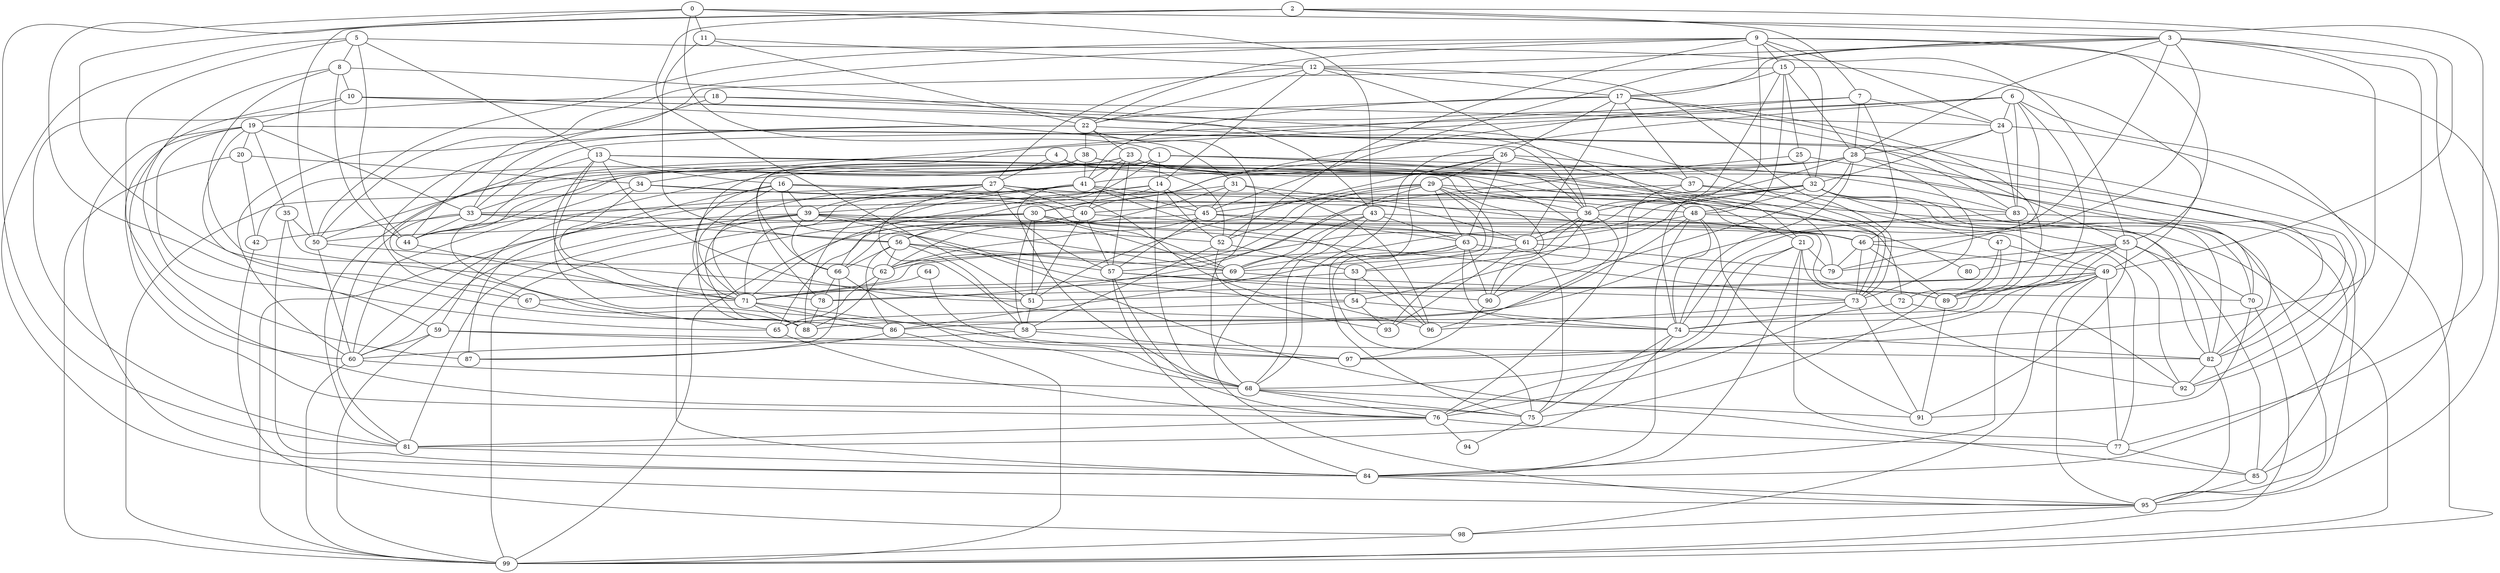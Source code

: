 graph g {
0;
1;
2;
3;
4;
5;
6;
7;
8;
9;
10;
11;
12;
13;
14;
15;
16;
17;
18;
19;
20;
21;
22;
23;
24;
25;
26;
27;
28;
29;
30;
31;
32;
33;
34;
35;
36;
37;
38;
39;
40;
41;
42;
43;
44;
45;
46;
47;
48;
49;
50;
51;
52;
53;
54;
55;
56;
57;
58;
59;
60;
61;
62;
63;
64;
65;
66;
67;
68;
69;
70;
71;
72;
73;
74;
75;
76;
77;
78;
79;
80;
81;
82;
83;
84;
85;
86;
87;
88;
89;
90;
91;
92;
93;
94;
95;
96;
97;
98;
99;
0 -- 43;
0 -- 77;
0 -- 11;
0 -- 81;
0 -- 67;
0 -- 1;
1 -- 14;
1 -- 81;
1 -- 36;
1 -- 56;
1 -- 21;
1 -- 78;
1 -- 70;
2 -- 51;
2 -- 49;
2 -- 65;
2 -- 7;
2 -- 50;
2 -- 3;
3 -- 74;
3 -- 17;
3 -- 12;
3 -- 84;
3 -- 46;
3 -- 28;
3 -- 85;
3 -- 97;
3 -- 45;
4 -- 21;
4 -- 52;
4 -- 27;
4 -- 44;
5 -- 44;
5 -- 13;
5 -- 75;
5 -- 95;
5 -- 55;
5 -- 8;
6 -- 24;
6 -- 83;
6 -- 33;
6 -- 68;
6 -- 89;
6 -- 79;
6 -- 66;
6 -- 92;
7 -- 34;
7 -- 28;
7 -- 24;
7 -- 40;
7 -- 46;
8 -- 44;
8 -- 43;
8 -- 10;
8 -- 62;
8 -- 87;
9 -- 95;
9 -- 32;
9 -- 15;
9 -- 50;
9 -- 74;
9 -- 24;
9 -- 44;
9 -- 52;
9 -- 22;
9 -- 55;
10 -- 19;
10 -- 60;
10 -- 83;
10 -- 31;
10 -- 48;
11 -- 22;
11 -- 56;
11 -- 12;
12 -- 14;
12 -- 27;
12 -- 36;
12 -- 17;
12 -- 73;
12 -- 22;
13 -- 51;
13 -- 71;
13 -- 86;
13 -- 58;
13 -- 90;
13 -- 48;
13 -- 16;
14 -- 68;
14 -- 45;
14 -- 71;
14 -- 30;
14 -- 52;
14 -- 39;
15 -- 36;
15 -- 33;
15 -- 49;
15 -- 48;
15 -- 25;
15 -- 28;
15 -- 17;
16 -- 87;
16 -- 69;
16 -- 71;
16 -- 88;
16 -- 39;
16 -- 54;
16 -- 80;
17 -- 55;
17 -- 41;
17 -- 22;
17 -- 89;
17 -- 37;
17 -- 26;
17 -- 61;
18 -- 73;
18 -- 81;
18 -- 24;
18 -- 50;
19 -- 33;
19 -- 35;
19 -- 59;
19 -- 86;
19 -- 82;
19 -- 84;
19 -- 76;
19 -- 92;
19 -- 20;
20 -- 42;
20 -- 34;
20 -- 99;
21 -- 84;
21 -- 76;
21 -- 92;
21 -- 68;
21 -- 79;
21 -- 77;
22 -- 67;
22 -- 23;
22 -- 36;
22 -- 38;
22 -- 60;
22 -- 68;
23 -- 42;
23 -- 79;
23 -- 33;
23 -- 41;
23 -- 57;
23 -- 71;
23 -- 82;
23 -- 40;
23 -- 90;
24 -- 32;
24 -- 83;
24 -- 99;
24 -- 28;
25 -- 57;
25 -- 95;
25 -- 32;
26 -- 29;
26 -- 37;
26 -- 75;
26 -- 73;
26 -- 63;
26 -- 51;
26 -- 30;
27 -- 61;
27 -- 99;
27 -- 39;
27 -- 40;
27 -- 96;
27 -- 57;
27 -- 71;
27 -- 58;
28 -- 41;
28 -- 74;
28 -- 36;
28 -- 44;
28 -- 90;
28 -- 82;
28 -- 73;
28 -- 59;
29 -- 53;
29 -- 78;
29 -- 36;
29 -- 63;
29 -- 93;
29 -- 52;
29 -- 99;
29 -- 45;
29 -- 62;
30 -- 99;
30 -- 73;
30 -- 69;
30 -- 61;
30 -- 51;
30 -- 84;
30 -- 58;
30 -- 50;
31 -- 45;
31 -- 60;
31 -- 62;
31 -- 96;
31 -- 46;
32 -- 48;
32 -- 71;
32 -- 53;
32 -- 69;
32 -- 95;
32 -- 82;
32 -- 70;
32 -- 92;
32 -- 33;
33 -- 81;
33 -- 44;
33 -- 89;
33 -- 42;
33 -- 56;
34 -- 71;
34 -- 60;
34 -- 36;
34 -- 40;
35 -- 84;
35 -- 50;
35 -- 78;
36 -- 69;
36 -- 96;
36 -- 61;
36 -- 54;
36 -- 46;
37 -- 83;
37 -- 40;
37 -- 76;
37 -- 47;
38 -- 65;
38 -- 50;
38 -- 83;
38 -- 72;
38 -- 41;
39 -- 88;
39 -- 99;
39 -- 60;
39 -- 52;
39 -- 81;
39 -- 61;
39 -- 85;
39 -- 66;
39 -- 69;
40 -- 56;
40 -- 57;
40 -- 65;
40 -- 46;
40 -- 51;
41 -- 44;
41 -- 66;
41 -- 96;
41 -- 82;
41 -- 71;
41 -- 68;
41 -- 45;
41 -- 88;
42 -- 98;
43 -- 77;
43 -- 66;
43 -- 95;
43 -- 69;
43 -- 63;
43 -- 68;
44 -- 71;
45 -- 99;
45 -- 63;
45 -- 62;
45 -- 57;
45 -- 46;
46 -- 89;
46 -- 79;
46 -- 49;
46 -- 73;
47 -- 75;
47 -- 72;
47 -- 49;
48 -- 85;
48 -- 58;
48 -- 84;
48 -- 91;
48 -- 61;
48 -- 74;
49 -- 84;
49 -- 95;
49 -- 97;
49 -- 77;
49 -- 51;
49 -- 89;
49 -- 98;
49 -- 78;
50 -- 60;
50 -- 51;
51 -- 58;
52 -- 58;
52 -- 93;
52 -- 53;
53 -- 67;
53 -- 54;
53 -- 96;
54 -- 74;
54 -- 93;
54 -- 65;
55 -- 88;
55 -- 74;
55 -- 91;
55 -- 70;
55 -- 80;
55 -- 82;
55 -- 79;
56 -- 74;
56 -- 57;
56 -- 69;
56 -- 62;
56 -- 66;
56 -- 86;
57 -- 73;
57 -- 90;
57 -- 76;
57 -- 84;
58 -- 60;
58 -- 97;
59 -- 97;
59 -- 82;
59 -- 99;
59 -- 60;
60 -- 99;
60 -- 68;
61 -- 62;
61 -- 75;
61 -- 79;
61 -- 93;
62 -- 65;
62 -- 88;
63 -- 89;
63 -- 86;
63 -- 69;
63 -- 74;
63 -- 75;
63 -- 90;
64 -- 71;
64 -- 68;
65 -- 76;
66 -- 87;
66 -- 78;
66 -- 68;
67 -- 88;
68 -- 75;
68 -- 76;
68 -- 91;
69 -- 71;
69 -- 70;
70 -- 91;
70 -- 99;
71 -- 97;
71 -- 86;
71 -- 88;
72 -- 92;
72 -- 74;
73 -- 76;
73 -- 96;
73 -- 91;
74 -- 82;
74 -- 75;
74 -- 81;
75 -- 94;
76 -- 94;
76 -- 81;
76 -- 77;
77 -- 85;
78 -- 88;
81 -- 84;
82 -- 95;
82 -- 92;
83 -- 86;
83 -- 89;
83 -- 85;
84 -- 95;
85 -- 95;
86 -- 99;
86 -- 87;
89 -- 91;
90 -- 97;
95 -- 98;
98 -- 99;

}

